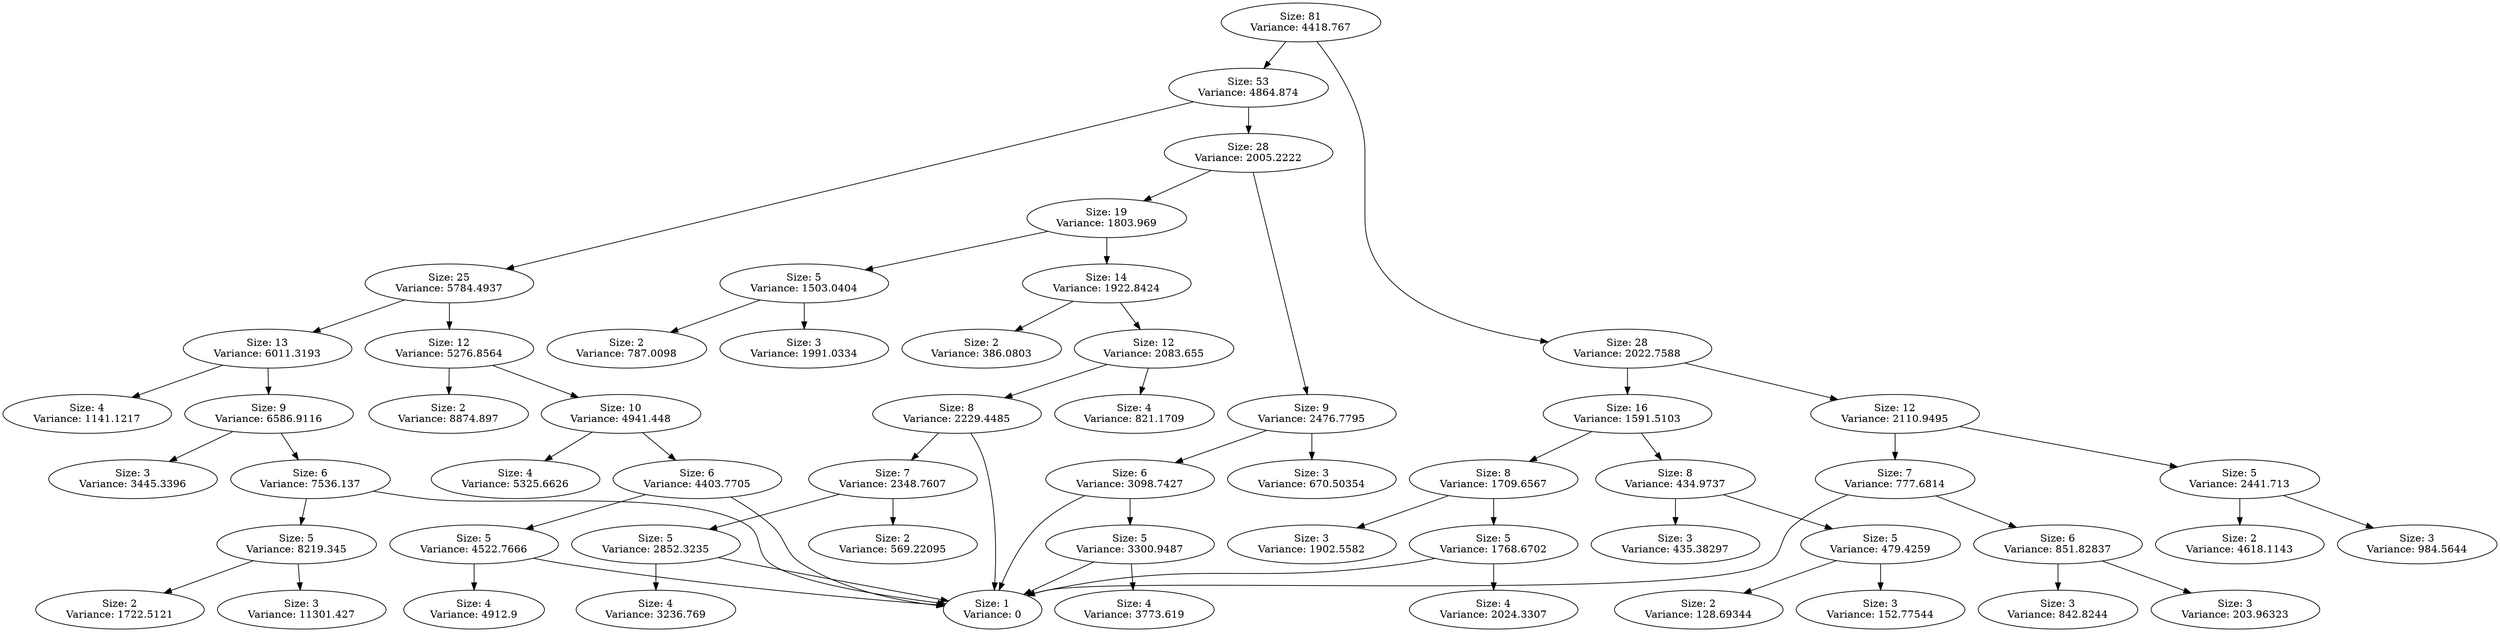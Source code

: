 DIGRAPH G {
"Size: 81\nVariance: 4418.767" -> "Size: 53\nVariance: 4864.874" L=0;
"Size: 81\nVariance: 4418.767" -> "Size: 28\nVariance: 2022.7588" L=0;
"Size: 53\nVariance: 4864.874" -> "Size: 25\nVariance: 5784.4937" L=1;
"Size: 53\nVariance: 4864.874" -> "Size: 28\nVariance: 2005.2222" L=1;
"Size: 25\nVariance: 5784.4937" -> "Size: 12\nVariance: 5276.8564" L=2;
"Size: 25\nVariance: 5784.4937" -> "Size: 13\nVariance: 6011.3193" L=2;
"Size: 12\nVariance: 5276.8564" -> "Size: 10\nVariance: 4941.448" L=3;
"Size: 12\nVariance: 5276.8564" -> "Size: 2\nVariance: 8874.897" L=3;
"Size: 10\nVariance: 4941.448" -> "Size: 6\nVariance: 4403.7705" L=4;
"Size: 10\nVariance: 4941.448" -> "Size: 4\nVariance: 5325.6626" L=4;
"Size: 6\nVariance: 4403.7705" -> "Size: 1\nVariance: 0" L=5;
"Size: 6\nVariance: 4403.7705" -> "Size: 5\nVariance: 4522.7666" L=5;
"Size: 5\nVariance: 4522.7666" -> "Size: 1\nVariance: 0" L=6;
"Size: 5\nVariance: 4522.7666" -> "Size: 4\nVariance: 4912.9" L=6;
"Size: 13\nVariance: 6011.3193" -> "Size: 9\nVariance: 6586.9116" L=3;
"Size: 13\nVariance: 6011.3193" -> "Size: 4\nVariance: 1141.1217" L=3;
"Size: 9\nVariance: 6586.9116" -> "Size: 6\nVariance: 7536.137" L=4;
"Size: 9\nVariance: 6586.9116" -> "Size: 3\nVariance: 3445.3396" L=4;
"Size: 6\nVariance: 7536.137" -> "Size: 1\nVariance: 0" L=5;
"Size: 6\nVariance: 7536.137" -> "Size: 5\nVariance: 8219.345" L=5;
"Size: 5\nVariance: 8219.345" -> "Size: 3\nVariance: 11301.427" L=6;
"Size: 5\nVariance: 8219.345" -> "Size: 2\nVariance: 1722.5121" L=6;
"Size: 28\nVariance: 2005.2222" -> "Size: 9\nVariance: 2476.7795" L=2;
"Size: 28\nVariance: 2005.2222" -> "Size: 19\nVariance: 1803.969" L=2;
"Size: 9\nVariance: 2476.7795" -> "Size: 3\nVariance: 670.50354" L=3;
"Size: 9\nVariance: 2476.7795" -> "Size: 6\nVariance: 3098.7427" L=3;
"Size: 6\nVariance: 3098.7427" -> "Size: 1\nVariance: 0" L=4;
"Size: 6\nVariance: 3098.7427" -> "Size: 5\nVariance: 3300.9487" L=4;
"Size: 5\nVariance: 3300.9487" -> "Size: 4\nVariance: 3773.619" L=5;
"Size: 5\nVariance: 3300.9487" -> "Size: 1\nVariance: 0" L=5;
"Size: 19\nVariance: 1803.969" -> "Size: 14\nVariance: 1922.8424" L=3;
"Size: 19\nVariance: 1803.969" -> "Size: 5\nVariance: 1503.0404" L=3;
"Size: 14\nVariance: 1922.8424" -> "Size: 2\nVariance: 386.0803" L=4;
"Size: 14\nVariance: 1922.8424" -> "Size: 12\nVariance: 2083.655" L=4;
"Size: 12\nVariance: 2083.655" -> "Size: 4\nVariance: 821.1709" L=5;
"Size: 12\nVariance: 2083.655" -> "Size: 8\nVariance: 2229.4485" L=5;
"Size: 8\nVariance: 2229.4485" -> "Size: 1\nVariance: 0" L=6;
"Size: 8\nVariance: 2229.4485" -> "Size: 7\nVariance: 2348.7607" L=6;
"Size: 7\nVariance: 2348.7607" -> "Size: 5\nVariance: 2852.3235" L=7;
"Size: 7\nVariance: 2348.7607" -> "Size: 2\nVariance: 569.22095" L=7;
"Size: 5\nVariance: 2852.3235" -> "Size: 1\nVariance: 0" L=8;
"Size: 5\nVariance: 2852.3235" -> "Size: 4\nVariance: 3236.769" L=8;
"Size: 5\nVariance: 1503.0404" -> "Size: 2\nVariance: 787.0098" L=4;
"Size: 5\nVariance: 1503.0404" -> "Size: 3\nVariance: 1991.0334" L=4;
"Size: 28\nVariance: 2022.7588" -> "Size: 16\nVariance: 1591.5103" L=1;
"Size: 28\nVariance: 2022.7588" -> "Size: 12\nVariance: 2110.9495" L=1;
"Size: 16\nVariance: 1591.5103" -> "Size: 8\nVariance: 434.9737" L=2;
"Size: 16\nVariance: 1591.5103" -> "Size: 8\nVariance: 1709.6567" L=2;
"Size: 8\nVariance: 434.9737" -> "Size: 3\nVariance: 435.38297" L=3;
"Size: 8\nVariance: 434.9737" -> "Size: 5\nVariance: 479.4259" L=3;
"Size: 5\nVariance: 479.4259" -> "Size: 2\nVariance: 128.69344" L=4;
"Size: 5\nVariance: 479.4259" -> "Size: 3\nVariance: 152.77544" L=4;
"Size: 8\nVariance: 1709.6567" -> "Size: 3\nVariance: 1902.5582" L=3;
"Size: 8\nVariance: 1709.6567" -> "Size: 5\nVariance: 1768.6702" L=3;
"Size: 5\nVariance: 1768.6702" -> "Size: 1\nVariance: 0" L=4;
"Size: 5\nVariance: 1768.6702" -> "Size: 4\nVariance: 2024.3307" L=4;
"Size: 12\nVariance: 2110.9495" -> "Size: 5\nVariance: 2441.713" L=2;
"Size: 12\nVariance: 2110.9495" -> "Size: 7\nVariance: 777.6814" L=2;
"Size: 5\nVariance: 2441.713" -> "Size: 2\nVariance: 4618.1143" L=3;
"Size: 5\nVariance: 2441.713" -> "Size: 3\nVariance: 984.5644" L=3;
"Size: 7\nVariance: 777.6814" -> "Size: 6\nVariance: 851.82837" L=3;
"Size: 7\nVariance: 777.6814" -> "Size: 1\nVariance: 0" L=3;
"Size: 6\nVariance: 851.82837" -> "Size: 3\nVariance: 203.96323" L=4;
"Size: 6\nVariance: 851.82837" -> "Size: 3\nVariance: 842.8244" L=4;
}
